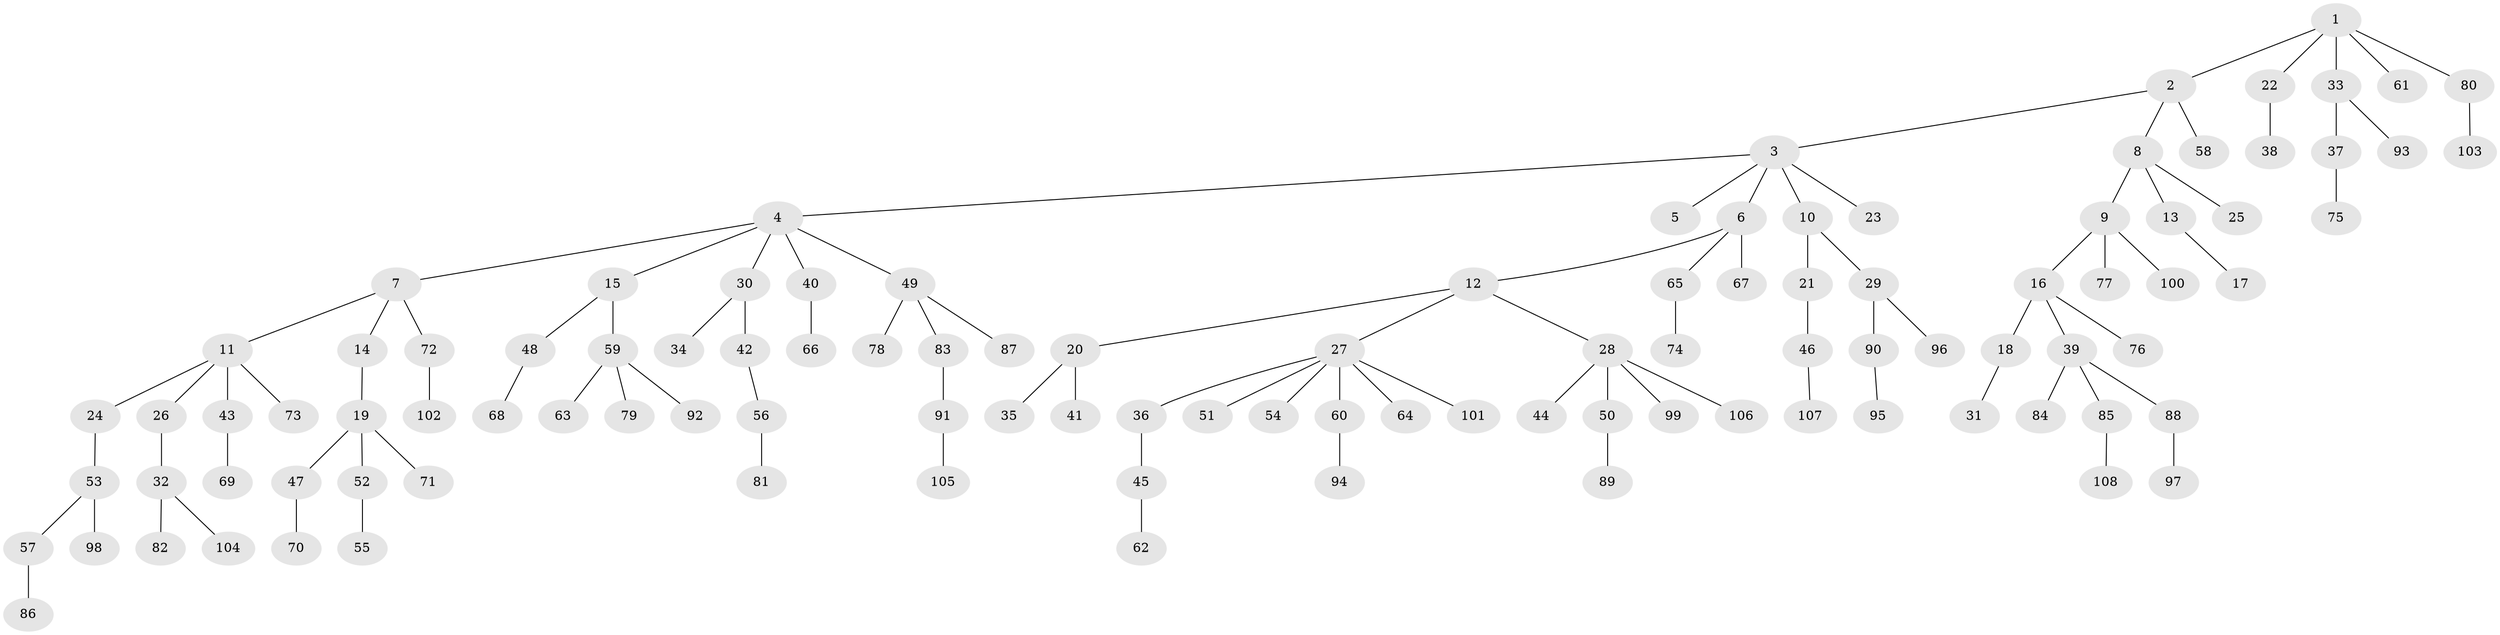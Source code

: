 // Generated by graph-tools (version 1.1) at 2025/26/03/09/25 03:26:33]
// undirected, 108 vertices, 107 edges
graph export_dot {
graph [start="1"]
  node [color=gray90,style=filled];
  1;
  2;
  3;
  4;
  5;
  6;
  7;
  8;
  9;
  10;
  11;
  12;
  13;
  14;
  15;
  16;
  17;
  18;
  19;
  20;
  21;
  22;
  23;
  24;
  25;
  26;
  27;
  28;
  29;
  30;
  31;
  32;
  33;
  34;
  35;
  36;
  37;
  38;
  39;
  40;
  41;
  42;
  43;
  44;
  45;
  46;
  47;
  48;
  49;
  50;
  51;
  52;
  53;
  54;
  55;
  56;
  57;
  58;
  59;
  60;
  61;
  62;
  63;
  64;
  65;
  66;
  67;
  68;
  69;
  70;
  71;
  72;
  73;
  74;
  75;
  76;
  77;
  78;
  79;
  80;
  81;
  82;
  83;
  84;
  85;
  86;
  87;
  88;
  89;
  90;
  91;
  92;
  93;
  94;
  95;
  96;
  97;
  98;
  99;
  100;
  101;
  102;
  103;
  104;
  105;
  106;
  107;
  108;
  1 -- 2;
  1 -- 22;
  1 -- 33;
  1 -- 61;
  1 -- 80;
  2 -- 3;
  2 -- 8;
  2 -- 58;
  3 -- 4;
  3 -- 5;
  3 -- 6;
  3 -- 10;
  3 -- 23;
  4 -- 7;
  4 -- 15;
  4 -- 30;
  4 -- 40;
  4 -- 49;
  6 -- 12;
  6 -- 65;
  6 -- 67;
  7 -- 11;
  7 -- 14;
  7 -- 72;
  8 -- 9;
  8 -- 13;
  8 -- 25;
  9 -- 16;
  9 -- 77;
  9 -- 100;
  10 -- 21;
  10 -- 29;
  11 -- 24;
  11 -- 26;
  11 -- 43;
  11 -- 73;
  12 -- 20;
  12 -- 27;
  12 -- 28;
  13 -- 17;
  14 -- 19;
  15 -- 48;
  15 -- 59;
  16 -- 18;
  16 -- 39;
  16 -- 76;
  18 -- 31;
  19 -- 47;
  19 -- 52;
  19 -- 71;
  20 -- 35;
  20 -- 41;
  21 -- 46;
  22 -- 38;
  24 -- 53;
  26 -- 32;
  27 -- 36;
  27 -- 51;
  27 -- 54;
  27 -- 60;
  27 -- 64;
  27 -- 101;
  28 -- 44;
  28 -- 50;
  28 -- 99;
  28 -- 106;
  29 -- 90;
  29 -- 96;
  30 -- 34;
  30 -- 42;
  32 -- 82;
  32 -- 104;
  33 -- 37;
  33 -- 93;
  36 -- 45;
  37 -- 75;
  39 -- 84;
  39 -- 85;
  39 -- 88;
  40 -- 66;
  42 -- 56;
  43 -- 69;
  45 -- 62;
  46 -- 107;
  47 -- 70;
  48 -- 68;
  49 -- 78;
  49 -- 83;
  49 -- 87;
  50 -- 89;
  52 -- 55;
  53 -- 57;
  53 -- 98;
  56 -- 81;
  57 -- 86;
  59 -- 63;
  59 -- 79;
  59 -- 92;
  60 -- 94;
  65 -- 74;
  72 -- 102;
  80 -- 103;
  83 -- 91;
  85 -- 108;
  88 -- 97;
  90 -- 95;
  91 -- 105;
}
